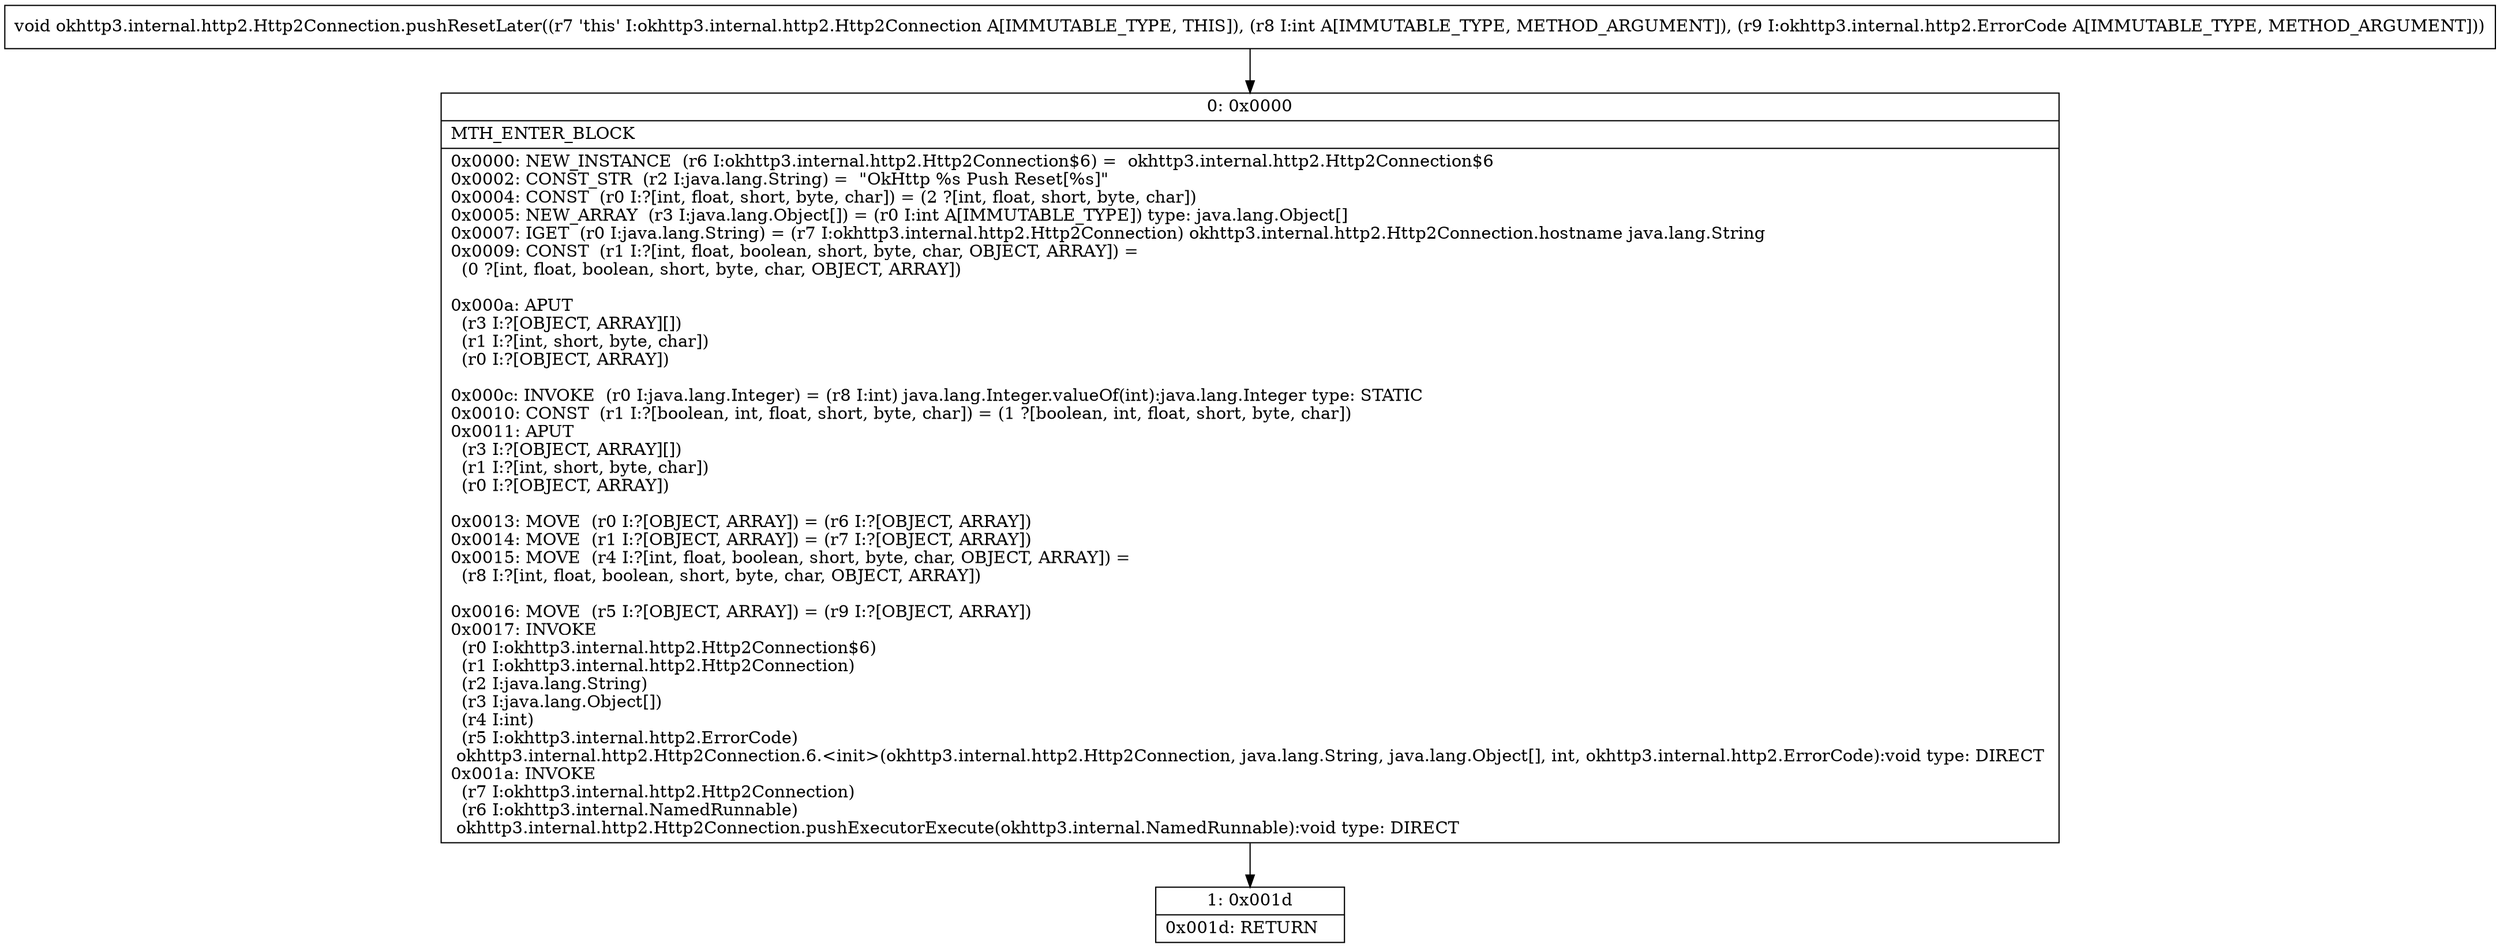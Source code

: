 digraph "CFG forokhttp3.internal.http2.Http2Connection.pushResetLater(ILokhttp3\/internal\/http2\/ErrorCode;)V" {
Node_0 [shape=record,label="{0\:\ 0x0000|MTH_ENTER_BLOCK\l|0x0000: NEW_INSTANCE  (r6 I:okhttp3.internal.http2.Http2Connection$6) =  okhttp3.internal.http2.Http2Connection$6 \l0x0002: CONST_STR  (r2 I:java.lang.String) =  \"OkHttp %s Push Reset[%s]\" \l0x0004: CONST  (r0 I:?[int, float, short, byte, char]) = (2 ?[int, float, short, byte, char]) \l0x0005: NEW_ARRAY  (r3 I:java.lang.Object[]) = (r0 I:int A[IMMUTABLE_TYPE]) type: java.lang.Object[] \l0x0007: IGET  (r0 I:java.lang.String) = (r7 I:okhttp3.internal.http2.Http2Connection) okhttp3.internal.http2.Http2Connection.hostname java.lang.String \l0x0009: CONST  (r1 I:?[int, float, boolean, short, byte, char, OBJECT, ARRAY]) = \l  (0 ?[int, float, boolean, short, byte, char, OBJECT, ARRAY])\l \l0x000a: APUT  \l  (r3 I:?[OBJECT, ARRAY][])\l  (r1 I:?[int, short, byte, char])\l  (r0 I:?[OBJECT, ARRAY])\l \l0x000c: INVOKE  (r0 I:java.lang.Integer) = (r8 I:int) java.lang.Integer.valueOf(int):java.lang.Integer type: STATIC \l0x0010: CONST  (r1 I:?[boolean, int, float, short, byte, char]) = (1 ?[boolean, int, float, short, byte, char]) \l0x0011: APUT  \l  (r3 I:?[OBJECT, ARRAY][])\l  (r1 I:?[int, short, byte, char])\l  (r0 I:?[OBJECT, ARRAY])\l \l0x0013: MOVE  (r0 I:?[OBJECT, ARRAY]) = (r6 I:?[OBJECT, ARRAY]) \l0x0014: MOVE  (r1 I:?[OBJECT, ARRAY]) = (r7 I:?[OBJECT, ARRAY]) \l0x0015: MOVE  (r4 I:?[int, float, boolean, short, byte, char, OBJECT, ARRAY]) = \l  (r8 I:?[int, float, boolean, short, byte, char, OBJECT, ARRAY])\l \l0x0016: MOVE  (r5 I:?[OBJECT, ARRAY]) = (r9 I:?[OBJECT, ARRAY]) \l0x0017: INVOKE  \l  (r0 I:okhttp3.internal.http2.Http2Connection$6)\l  (r1 I:okhttp3.internal.http2.Http2Connection)\l  (r2 I:java.lang.String)\l  (r3 I:java.lang.Object[])\l  (r4 I:int)\l  (r5 I:okhttp3.internal.http2.ErrorCode)\l okhttp3.internal.http2.Http2Connection.6.\<init\>(okhttp3.internal.http2.Http2Connection, java.lang.String, java.lang.Object[], int, okhttp3.internal.http2.ErrorCode):void type: DIRECT \l0x001a: INVOKE  \l  (r7 I:okhttp3.internal.http2.Http2Connection)\l  (r6 I:okhttp3.internal.NamedRunnable)\l okhttp3.internal.http2.Http2Connection.pushExecutorExecute(okhttp3.internal.NamedRunnable):void type: DIRECT \l}"];
Node_1 [shape=record,label="{1\:\ 0x001d|0x001d: RETURN   \l}"];
MethodNode[shape=record,label="{void okhttp3.internal.http2.Http2Connection.pushResetLater((r7 'this' I:okhttp3.internal.http2.Http2Connection A[IMMUTABLE_TYPE, THIS]), (r8 I:int A[IMMUTABLE_TYPE, METHOD_ARGUMENT]), (r9 I:okhttp3.internal.http2.ErrorCode A[IMMUTABLE_TYPE, METHOD_ARGUMENT])) }"];
MethodNode -> Node_0;
Node_0 -> Node_1;
}

